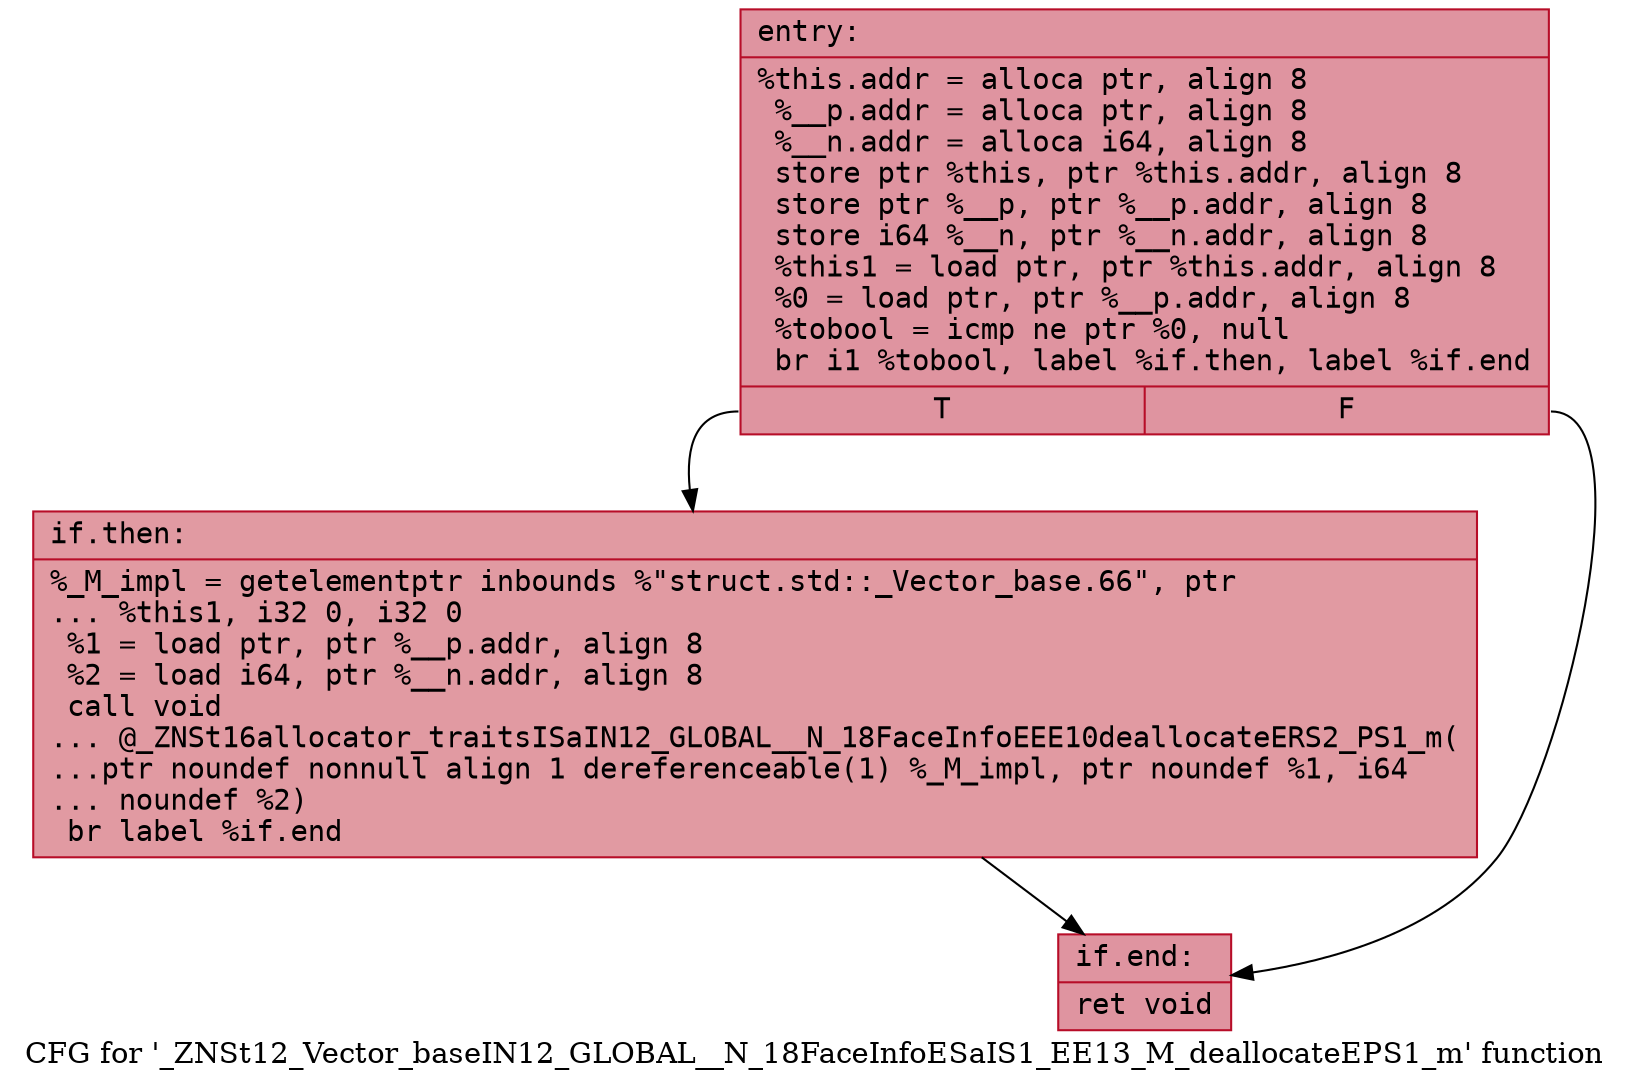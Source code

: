 digraph "CFG for '_ZNSt12_Vector_baseIN12_GLOBAL__N_18FaceInfoESaIS1_EE13_M_deallocateEPS1_m' function" {
	label="CFG for '_ZNSt12_Vector_baseIN12_GLOBAL__N_18FaceInfoESaIS1_EE13_M_deallocateEPS1_m' function";

	Node0x55dfe4c7bd90 [shape=record,color="#b70d28ff", style=filled, fillcolor="#b70d2870" fontname="Courier",label="{entry:\l|  %this.addr = alloca ptr, align 8\l  %__p.addr = alloca ptr, align 8\l  %__n.addr = alloca i64, align 8\l  store ptr %this, ptr %this.addr, align 8\l  store ptr %__p, ptr %__p.addr, align 8\l  store i64 %__n, ptr %__n.addr, align 8\l  %this1 = load ptr, ptr %this.addr, align 8\l  %0 = load ptr, ptr %__p.addr, align 8\l  %tobool = icmp ne ptr %0, null\l  br i1 %tobool, label %if.then, label %if.end\l|{<s0>T|<s1>F}}"];
	Node0x55dfe4c7bd90:s0 -> Node0x55dfe4c7c2f0[tooltip="entry -> if.then\nProbability 62.50%" ];
	Node0x55dfe4c7bd90:s1 -> Node0x55dfe4c7c360[tooltip="entry -> if.end\nProbability 37.50%" ];
	Node0x55dfe4c7c2f0 [shape=record,color="#b70d28ff", style=filled, fillcolor="#bb1b2c70" fontname="Courier",label="{if.then:\l|  %_M_impl = getelementptr inbounds %\"struct.std::_Vector_base.66\", ptr\l... %this1, i32 0, i32 0\l  %1 = load ptr, ptr %__p.addr, align 8\l  %2 = load i64, ptr %__n.addr, align 8\l  call void\l... @_ZNSt16allocator_traitsISaIN12_GLOBAL__N_18FaceInfoEEE10deallocateERS2_PS1_m(\l...ptr noundef nonnull align 1 dereferenceable(1) %_M_impl, ptr noundef %1, i64\l... noundef %2)\l  br label %if.end\l}"];
	Node0x55dfe4c7c2f0 -> Node0x55dfe4c7c360[tooltip="if.then -> if.end\nProbability 100.00%" ];
	Node0x55dfe4c7c360 [shape=record,color="#b70d28ff", style=filled, fillcolor="#b70d2870" fontname="Courier",label="{if.end:\l|  ret void\l}"];
}
